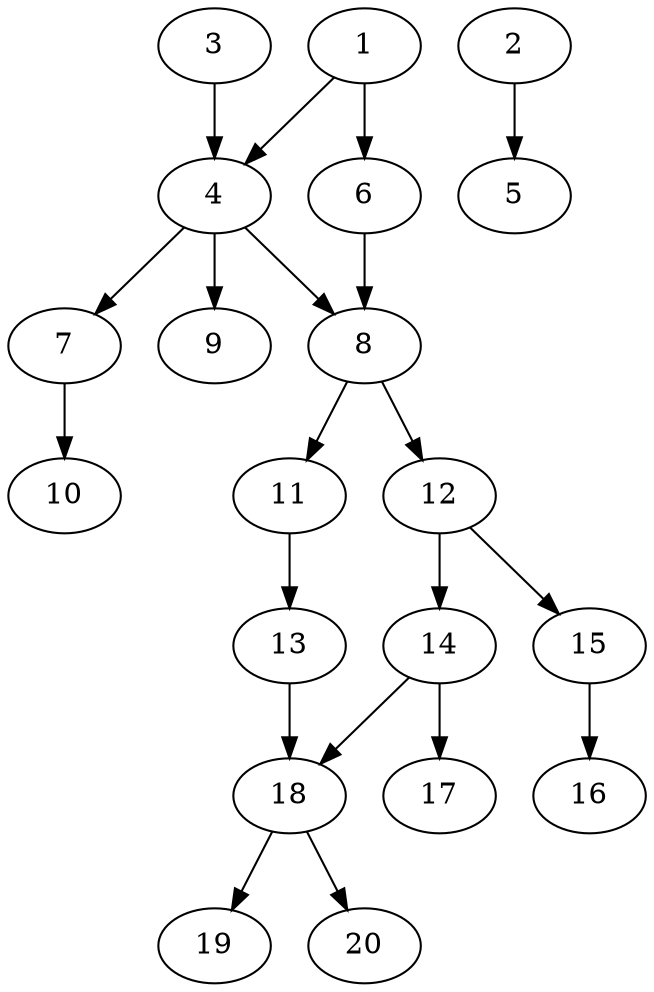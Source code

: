 // DAG automatically generated by daggen at Thu Oct  3 13:58:43 2019
// ./daggen --dot -n 20 --ccr 0.4 --fat 0.5 --regular 0.9 --density 0.5 --mindata 5242880 --maxdata 52428800 
digraph G {
  1 [size="96432640", alpha="0.08", expect_size="38573056"] 
  1 -> 4 [size ="38573056"]
  1 -> 6 [size ="38573056"]
  2 [size="67261440", alpha="0.03", expect_size="26904576"] 
  2 -> 5 [size ="26904576"]
  3 [size="71859200", alpha="0.01", expect_size="28743680"] 
  3 -> 4 [size ="28743680"]
  4 [size="48424960", alpha="0.00", expect_size="19369984"] 
  4 -> 7 [size ="19369984"]
  4 -> 8 [size ="19369984"]
  4 -> 9 [size ="19369984"]
  5 [size="75980800", alpha="0.15", expect_size="30392320"] 
  6 [size="119984640", alpha="0.02", expect_size="47993856"] 
  6 -> 8 [size ="47993856"]
  7 [size="59607040", alpha="0.11", expect_size="23842816"] 
  7 -> 10 [size ="23842816"]
  8 [size="29102080", alpha="0.01", expect_size="11640832"] 
  8 -> 11 [size ="11640832"]
  8 -> 12 [size ="11640832"]
  9 [size="79536640", alpha="0.11", expect_size="31814656"] 
  10 [size="90992640", alpha="0.18", expect_size="36397056"] 
  11 [size="51607040", alpha="0.03", expect_size="20642816"] 
  11 -> 13 [size ="20642816"]
  12 [size="98713600", alpha="0.06", expect_size="39485440"] 
  12 -> 14 [size ="39485440"]
  12 -> 15 [size ="39485440"]
  13 [size="114252800", alpha="0.05", expect_size="45701120"] 
  13 -> 18 [size ="45701120"]
  14 [size="121738240", alpha="0.16", expect_size="48695296"] 
  14 -> 17 [size ="48695296"]
  14 -> 18 [size ="48695296"]
  15 [size="124400640", alpha="0.04", expect_size="49760256"] 
  15 -> 16 [size ="49760256"]
  16 [size="95313920", alpha="0.19", expect_size="38125568"] 
  17 [size="105341440", alpha="0.16", expect_size="42136576"] 
  18 [size="52994560", alpha="0.18", expect_size="21197824"] 
  18 -> 19 [size ="21197824"]
  18 -> 20 [size ="21197824"]
  19 [size="61109760", alpha="0.02", expect_size="24443904"] 
  20 [size="124771840", alpha="0.09", expect_size="49908736"] 
}
